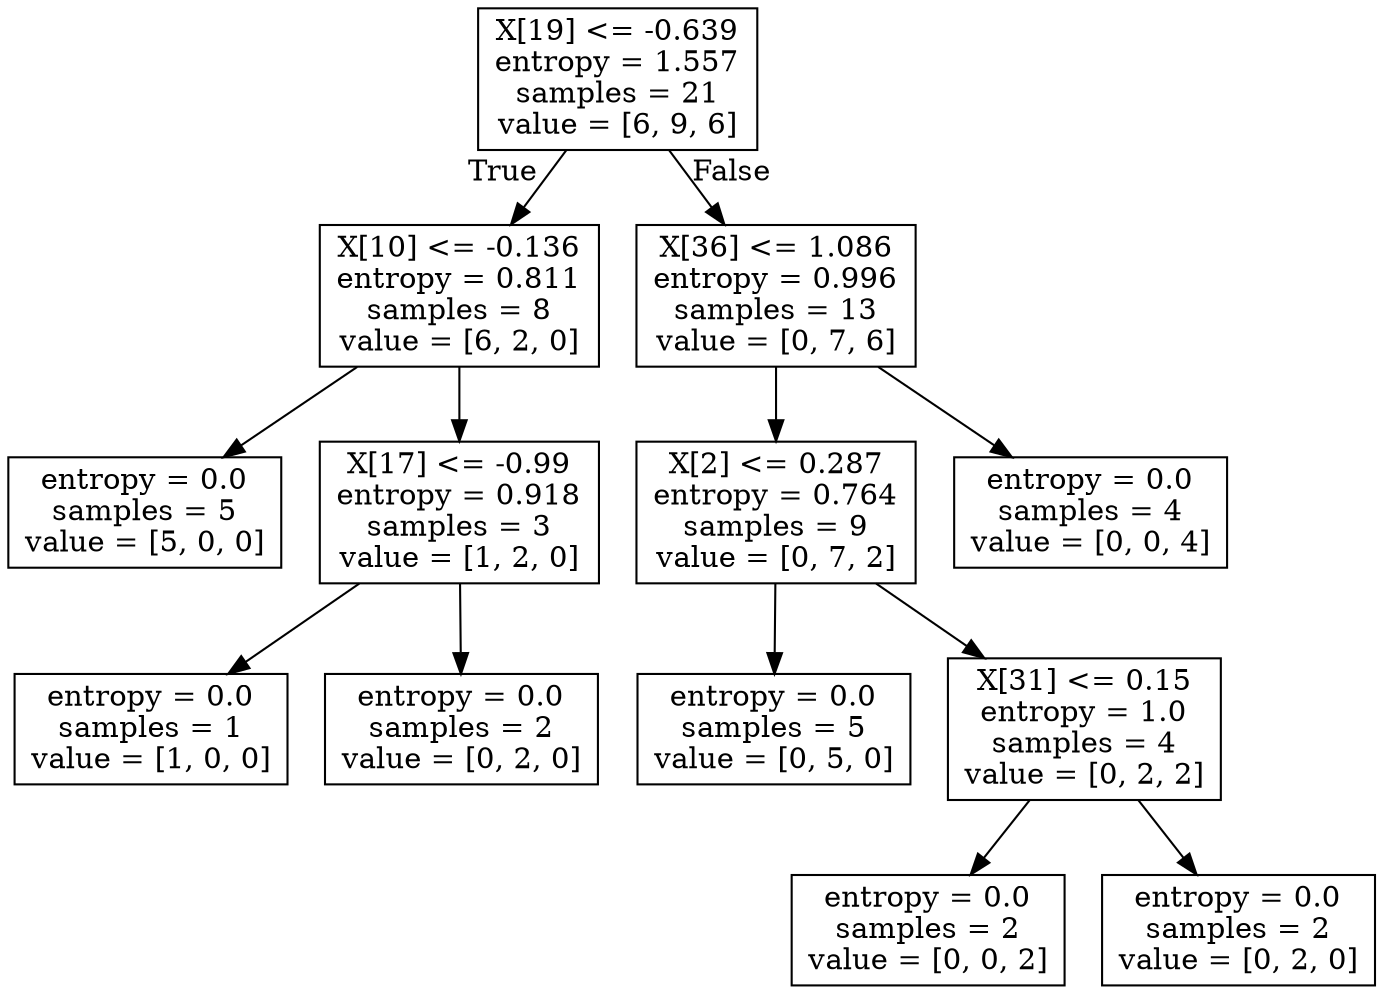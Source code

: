 digraph Tree {
node [shape=box] ;
0 [label="X[19] <= -0.639\nentropy = 1.557\nsamples = 21\nvalue = [6, 9, 6]"] ;
1 [label="X[10] <= -0.136\nentropy = 0.811\nsamples = 8\nvalue = [6, 2, 0]"] ;
0 -> 1 [labeldistance=2.5, labelangle=45, headlabel="True"] ;
2 [label="entropy = 0.0\nsamples = 5\nvalue = [5, 0, 0]"] ;
1 -> 2 ;
3 [label="X[17] <= -0.99\nentropy = 0.918\nsamples = 3\nvalue = [1, 2, 0]"] ;
1 -> 3 ;
4 [label="entropy = 0.0\nsamples = 1\nvalue = [1, 0, 0]"] ;
3 -> 4 ;
5 [label="entropy = 0.0\nsamples = 2\nvalue = [0, 2, 0]"] ;
3 -> 5 ;
6 [label="X[36] <= 1.086\nentropy = 0.996\nsamples = 13\nvalue = [0, 7, 6]"] ;
0 -> 6 [labeldistance=2.5, labelangle=-45, headlabel="False"] ;
7 [label="X[2] <= 0.287\nentropy = 0.764\nsamples = 9\nvalue = [0, 7, 2]"] ;
6 -> 7 ;
8 [label="entropy = 0.0\nsamples = 5\nvalue = [0, 5, 0]"] ;
7 -> 8 ;
9 [label="X[31] <= 0.15\nentropy = 1.0\nsamples = 4\nvalue = [0, 2, 2]"] ;
7 -> 9 ;
10 [label="entropy = 0.0\nsamples = 2\nvalue = [0, 0, 2]"] ;
9 -> 10 ;
11 [label="entropy = 0.0\nsamples = 2\nvalue = [0, 2, 0]"] ;
9 -> 11 ;
12 [label="entropy = 0.0\nsamples = 4\nvalue = [0, 0, 4]"] ;
6 -> 12 ;
}